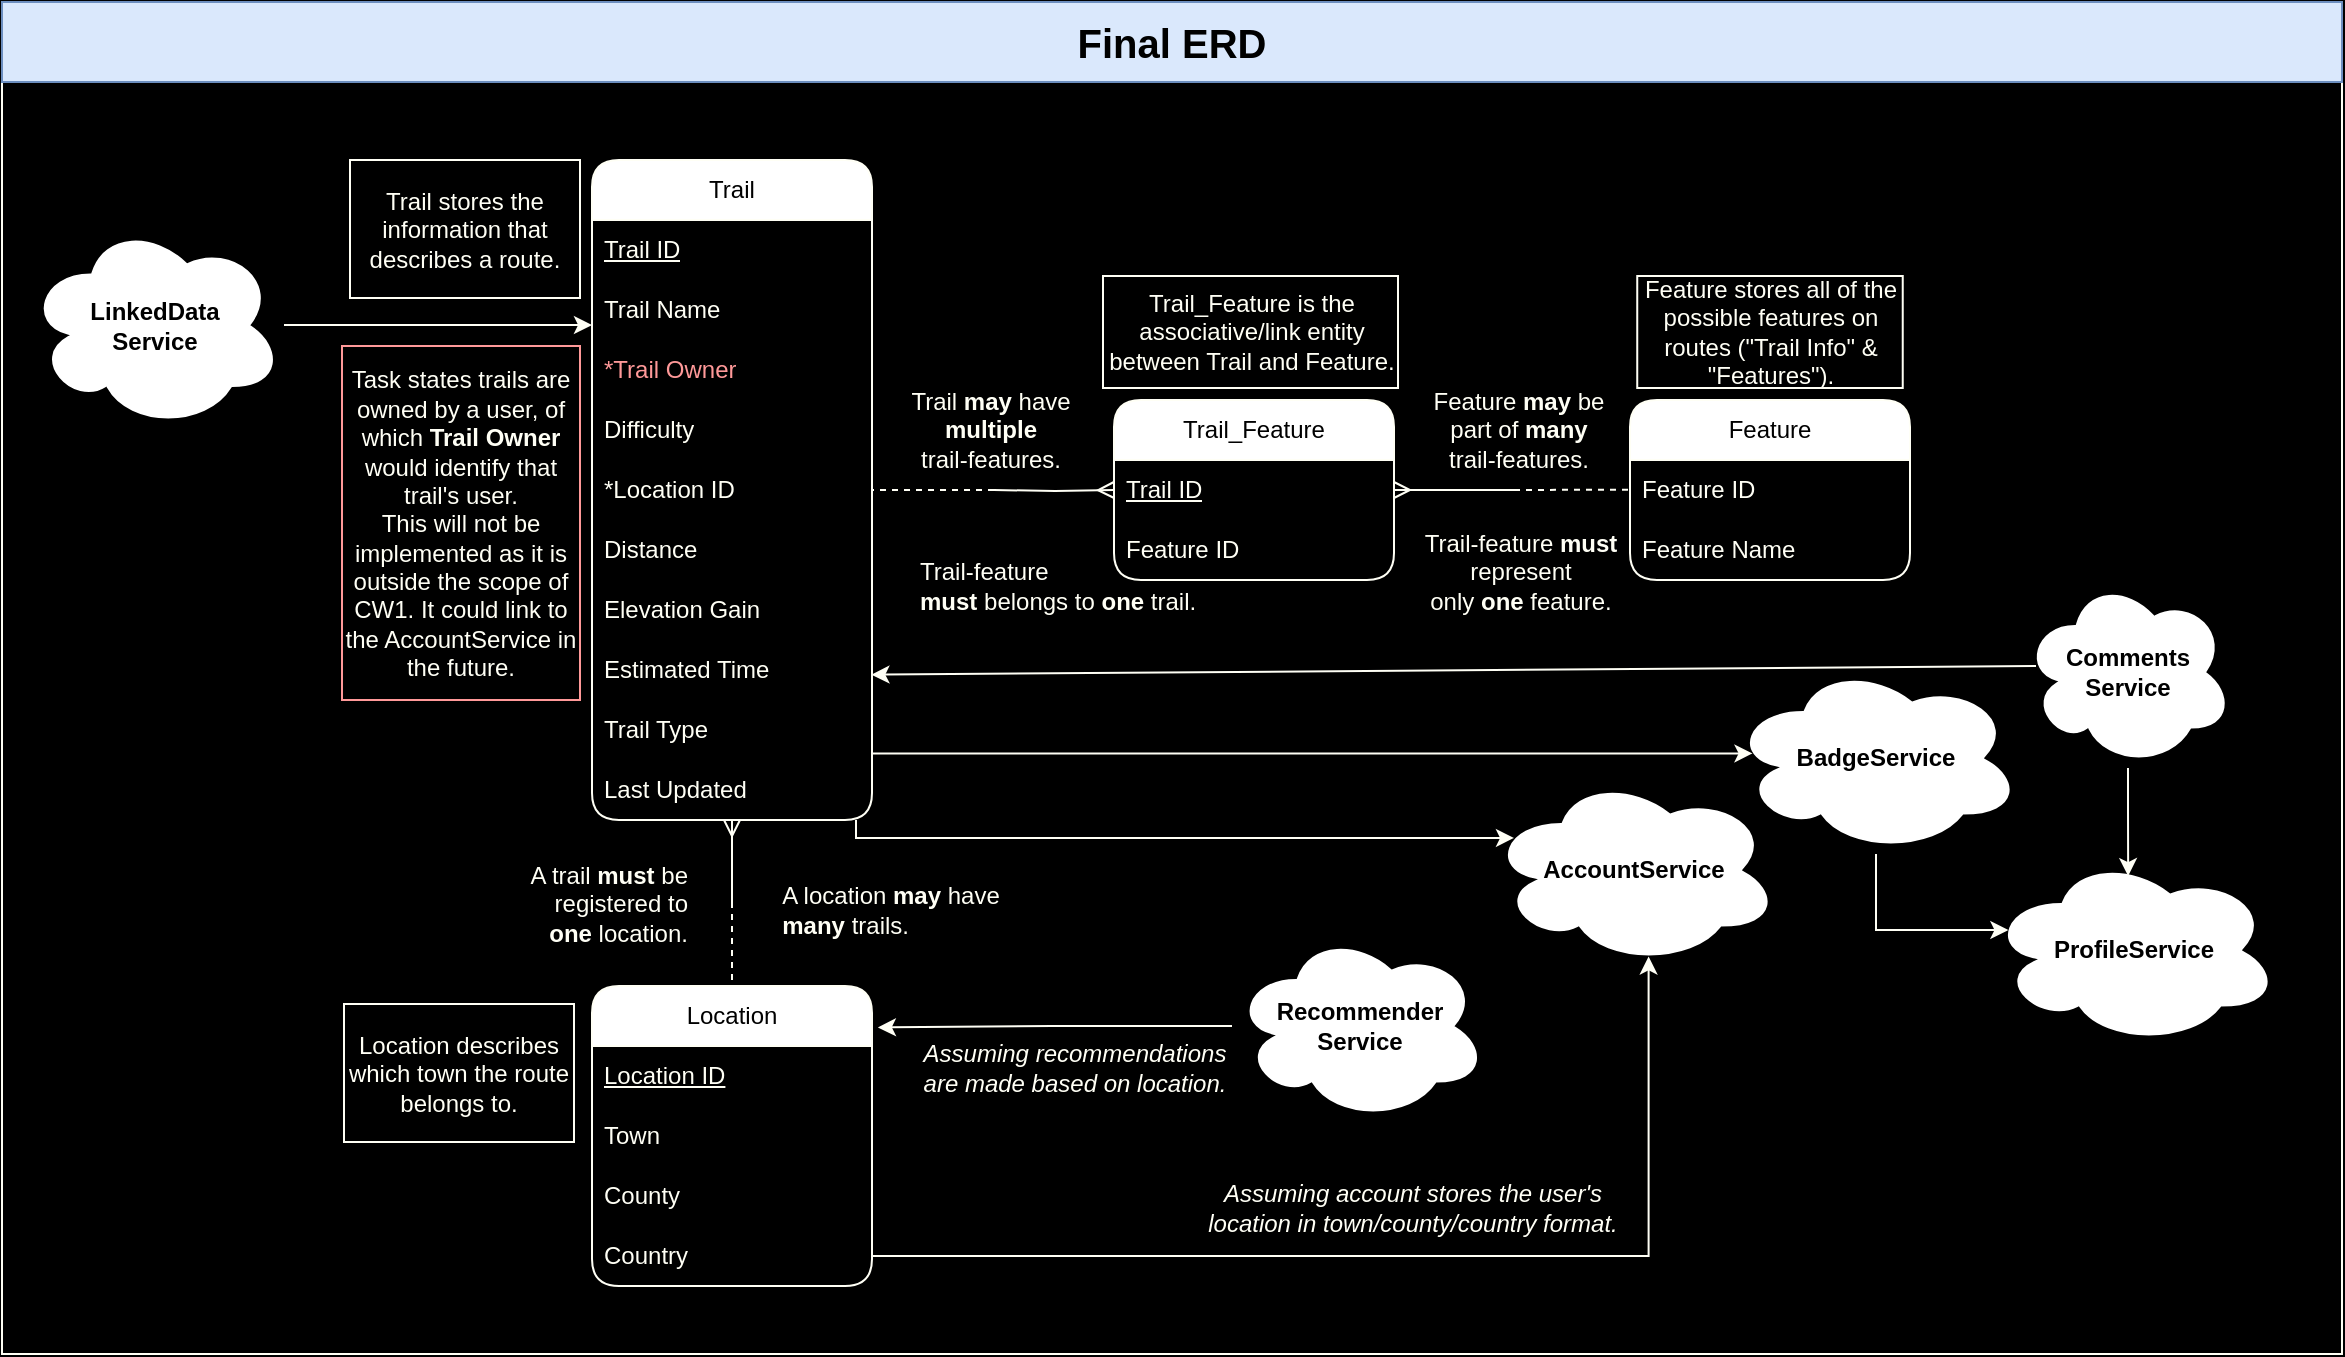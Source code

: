 <mxfile version="24.8.3">
  <diagram name="Page-1" id="eJ1suCUGfrgjvpVPt0L2">
    <mxGraphModel dx="1166" dy="658" grid="0" gridSize="10" guides="1" tooltips="1" connect="1" arrows="1" fold="1" page="1" pageScale="1" pageWidth="1400" pageHeight="900" background="#000000" math="0" shadow="0">
      <root>
        <mxCell id="0" />
        <mxCell id="1" parent="0" />
        <mxCell id="LxQ198Bzji2fROzqUYcq-68" value="" style="rounded=0;whiteSpace=wrap;html=1;fillColor=none;strokeColor=#FFFFF5;" vertex="1" parent="1">
          <mxGeometry x="119" y="151" width="1170" height="637" as="geometry" />
        </mxCell>
        <mxCell id="LxQ198Bzji2fROzqUYcq-34" style="edgeStyle=orthogonalEdgeStyle;rounded=0;orthogonalLoop=1;jettySize=auto;html=1;strokeColor=#FFFFF5;endArrow=none;endFill=0;startArrow=ERmany;startFill=0;" edge="1" parent="1" source="LxQ198Bzji2fROzqUYcq-1">
          <mxGeometry relative="1" as="geometry">
            <mxPoint x="484" y="562" as="targetPoint" />
          </mxGeometry>
        </mxCell>
        <mxCell id="LxQ198Bzji2fROzqUYcq-1" value="&lt;div&gt;Trail&lt;/div&gt;" style="swimlane;fontStyle=0;childLayout=stackLayout;horizontal=1;startSize=30;horizontalStack=0;resizeParent=1;resizeParentMax=0;resizeLast=0;collapsible=1;marginBottom=0;whiteSpace=wrap;html=1;strokeColor=#FFFFF5;rounded=1;movable=1;resizable=1;rotatable=1;deletable=1;editable=1;locked=0;connectable=1;" vertex="1" parent="1">
          <mxGeometry x="414" y="191" width="140" height="330" as="geometry">
            <mxRectangle x="399" y="1090" width="59" height="30" as="alternateBounds" />
          </mxGeometry>
        </mxCell>
        <mxCell id="LxQ198Bzji2fROzqUYcq-2" value="&lt;font color=&quot;#fffff5&quot;&gt;&lt;u&gt;Trail ID&lt;br&gt;&lt;/u&gt;&lt;/font&gt;" style="text;strokeColor=none;fillColor=none;align=left;verticalAlign=middle;spacingLeft=4;spacingRight=4;overflow=hidden;points=[[0,0.5],[1,0.5]];portConstraint=eastwest;rotatable=0;whiteSpace=wrap;html=1;" vertex="1" parent="LxQ198Bzji2fROzqUYcq-1">
          <mxGeometry y="30" width="140" height="30" as="geometry" />
        </mxCell>
        <mxCell id="LxQ198Bzji2fROzqUYcq-3" value="Trail Name" style="text;strokeColor=none;fillColor=none;align=left;verticalAlign=middle;spacingLeft=4;spacingRight=4;overflow=hidden;points=[[0,0.5],[1,0.5]];portConstraint=eastwest;rotatable=0;whiteSpace=wrap;html=1;fontColor=#FFFFF5;" vertex="1" parent="LxQ198Bzji2fROzqUYcq-1">
          <mxGeometry y="60" width="140" height="30" as="geometry" />
        </mxCell>
        <mxCell id="LxQ198Bzji2fROzqUYcq-28" value="&lt;font color=&quot;#ff9999&quot;&gt;*Trail Owner&lt;/font&gt;" style="text;strokeColor=none;fillColor=none;align=left;verticalAlign=middle;spacingLeft=4;spacingRight=4;overflow=hidden;points=[[0,0.5],[1,0.5]];portConstraint=eastwest;rotatable=0;whiteSpace=wrap;html=1;fontColor=#FFFFF5;" vertex="1" parent="LxQ198Bzji2fROzqUYcq-1">
          <mxGeometry y="90" width="140" height="30" as="geometry" />
        </mxCell>
        <mxCell id="LxQ198Bzji2fROzqUYcq-4" value="&lt;div&gt;Difficulty&lt;/div&gt;" style="text;strokeColor=none;fillColor=none;align=left;verticalAlign=middle;spacingLeft=4;spacingRight=4;overflow=hidden;points=[[0,0.5],[1,0.5]];portConstraint=eastwest;rotatable=0;whiteSpace=wrap;html=1;fontColor=#FFFFF5;" vertex="1" parent="LxQ198Bzji2fROzqUYcq-1">
          <mxGeometry y="120" width="140" height="30" as="geometry" />
        </mxCell>
        <mxCell id="LxQ198Bzji2fROzqUYcq-11" value="&lt;div&gt;*Location ID&lt;/div&gt;" style="text;strokeColor=none;fillColor=none;align=left;verticalAlign=middle;spacingLeft=4;spacingRight=4;overflow=hidden;points=[[0,0.5],[1,0.5]];portConstraint=eastwest;rotatable=0;whiteSpace=wrap;html=1;fontColor=#FFFFF5;" vertex="1" parent="LxQ198Bzji2fROzqUYcq-1">
          <mxGeometry y="150" width="140" height="30" as="geometry" />
        </mxCell>
        <mxCell id="LxQ198Bzji2fROzqUYcq-12" value="&lt;div&gt;Distance&lt;/div&gt;" style="text;strokeColor=none;fillColor=none;align=left;verticalAlign=middle;spacingLeft=4;spacingRight=4;overflow=hidden;points=[[0,0.5],[1,0.5]];portConstraint=eastwest;rotatable=0;whiteSpace=wrap;html=1;fontColor=#FFFFF5;" vertex="1" parent="LxQ198Bzji2fROzqUYcq-1">
          <mxGeometry y="180" width="140" height="30" as="geometry" />
        </mxCell>
        <mxCell id="LxQ198Bzji2fROzqUYcq-13" value="Elevation Gain" style="text;strokeColor=none;fillColor=none;align=left;verticalAlign=middle;spacingLeft=4;spacingRight=4;overflow=hidden;points=[[0,0.5],[1,0.5]];portConstraint=eastwest;rotatable=0;whiteSpace=wrap;html=1;fontColor=#FFFFF5;" vertex="1" parent="LxQ198Bzji2fROzqUYcq-1">
          <mxGeometry y="210" width="140" height="30" as="geometry" />
        </mxCell>
        <mxCell id="LxQ198Bzji2fROzqUYcq-14" value="Estimated Time" style="text;strokeColor=none;fillColor=none;align=left;verticalAlign=middle;spacingLeft=4;spacingRight=4;overflow=hidden;points=[[0,0.5],[1,0.5]];portConstraint=eastwest;rotatable=0;whiteSpace=wrap;html=1;fontColor=#FFFFF5;" vertex="1" parent="LxQ198Bzji2fROzqUYcq-1">
          <mxGeometry y="240" width="140" height="30" as="geometry" />
        </mxCell>
        <mxCell id="LxQ198Bzji2fROzqUYcq-15" value="Trail Type" style="text;strokeColor=none;fillColor=none;align=left;verticalAlign=middle;spacingLeft=4;spacingRight=4;overflow=hidden;points=[[0,0.5],[1,0.5]];portConstraint=eastwest;rotatable=0;whiteSpace=wrap;html=1;fontColor=#FFFFF5;" vertex="1" parent="LxQ198Bzji2fROzqUYcq-1">
          <mxGeometry y="270" width="140" height="30" as="geometry" />
        </mxCell>
        <mxCell id="LxQ198Bzji2fROzqUYcq-16" value="Last Updated" style="text;strokeColor=none;fillColor=none;align=left;verticalAlign=middle;spacingLeft=4;spacingRight=4;overflow=hidden;points=[[0,0.5],[1,0.5]];portConstraint=eastwest;rotatable=0;whiteSpace=wrap;html=1;fontColor=#FFFFF5;" vertex="1" parent="LxQ198Bzji2fROzqUYcq-1">
          <mxGeometry y="300" width="140" height="30" as="geometry" />
        </mxCell>
        <mxCell id="LxQ198Bzji2fROzqUYcq-5" value="Location" style="swimlane;fontStyle=0;childLayout=stackLayout;horizontal=1;startSize=30;horizontalStack=0;resizeParent=1;resizeParentMax=0;resizeLast=0;collapsible=1;marginBottom=0;whiteSpace=wrap;html=1;strokeColor=#FFFFF5;rounded=1;" vertex="1" parent="1">
          <mxGeometry x="414" y="604" width="140" height="150" as="geometry" />
        </mxCell>
        <mxCell id="LxQ198Bzji2fROzqUYcq-6" value="&lt;font color=&quot;#fffff5&quot;&gt;&lt;u&gt;Location ID&lt;br&gt;&lt;/u&gt;&lt;/font&gt;" style="text;strokeColor=none;fillColor=none;align=left;verticalAlign=middle;spacingLeft=4;spacingRight=4;overflow=hidden;points=[[0,0.5],[1,0.5]];portConstraint=eastwest;rotatable=0;whiteSpace=wrap;html=1;" vertex="1" parent="LxQ198Bzji2fROzqUYcq-5">
          <mxGeometry y="30" width="140" height="30" as="geometry" />
        </mxCell>
        <mxCell id="LxQ198Bzji2fROzqUYcq-7" value="Town" style="text;strokeColor=none;fillColor=none;align=left;verticalAlign=middle;spacingLeft=4;spacingRight=4;overflow=hidden;points=[[0,0.5],[1,0.5]];portConstraint=eastwest;rotatable=0;whiteSpace=wrap;html=1;fontColor=#FFFFF5;" vertex="1" parent="LxQ198Bzji2fROzqUYcq-5">
          <mxGeometry y="60" width="140" height="30" as="geometry" />
        </mxCell>
        <mxCell id="LxQ198Bzji2fROzqUYcq-8" value="County" style="text;strokeColor=none;fillColor=none;align=left;verticalAlign=middle;spacingLeft=4;spacingRight=4;overflow=hidden;points=[[0,0.5],[1,0.5]];portConstraint=eastwest;rotatable=0;whiteSpace=wrap;html=1;fontColor=#FFFFF5;" vertex="1" parent="LxQ198Bzji2fROzqUYcq-5">
          <mxGeometry y="90" width="140" height="30" as="geometry" />
        </mxCell>
        <mxCell id="LxQ198Bzji2fROzqUYcq-17" value="Country" style="text;strokeColor=none;fillColor=none;align=left;verticalAlign=middle;spacingLeft=4;spacingRight=4;overflow=hidden;points=[[0,0.5],[1,0.5]];portConstraint=eastwest;rotatable=0;whiteSpace=wrap;html=1;fontColor=#FFFFF5;" vertex="1" parent="LxQ198Bzji2fROzqUYcq-5">
          <mxGeometry y="120" width="140" height="30" as="geometry" />
        </mxCell>
        <mxCell id="LxQ198Bzji2fROzqUYcq-18" value="Trail_Feature" style="swimlane;fontStyle=0;childLayout=stackLayout;horizontal=1;startSize=30;horizontalStack=0;resizeParent=1;resizeParentMax=0;resizeLast=0;collapsible=1;marginBottom=0;whiteSpace=wrap;html=1;strokeColor=#FFFFF5;rounded=1;" vertex="1" parent="1">
          <mxGeometry x="675" y="311" width="140" height="90" as="geometry" />
        </mxCell>
        <mxCell id="LxQ198Bzji2fROzqUYcq-19" value="&lt;font color=&quot;#fffff5&quot;&gt;&lt;u&gt;Trail ID&lt;br&gt;&lt;/u&gt;&lt;/font&gt;" style="text;strokeColor=none;fillColor=none;align=left;verticalAlign=middle;spacingLeft=4;spacingRight=4;overflow=hidden;points=[[0,0.5],[1,0.5]];portConstraint=eastwest;rotatable=0;whiteSpace=wrap;html=1;" vertex="1" parent="LxQ198Bzji2fROzqUYcq-18">
          <mxGeometry y="30" width="140" height="30" as="geometry" />
        </mxCell>
        <mxCell id="LxQ198Bzji2fROzqUYcq-20" value="Feature ID" style="text;strokeColor=none;fillColor=none;align=left;verticalAlign=middle;spacingLeft=4;spacingRight=4;overflow=hidden;points=[[0,0.5],[1,0.5]];portConstraint=eastwest;rotatable=0;whiteSpace=wrap;html=1;fontColor=#FFFFF5;" vertex="1" parent="LxQ198Bzji2fROzqUYcq-18">
          <mxGeometry y="60" width="140" height="30" as="geometry" />
        </mxCell>
        <mxCell id="LxQ198Bzji2fROzqUYcq-23" value="Feature" style="swimlane;fontStyle=0;childLayout=stackLayout;horizontal=1;startSize=30;horizontalStack=0;resizeParent=1;resizeParentMax=0;resizeLast=0;collapsible=1;marginBottom=0;whiteSpace=wrap;html=1;strokeColor=#FFFFF5;rounded=1;" vertex="1" parent="1">
          <mxGeometry x="933" y="311" width="140" height="90" as="geometry" />
        </mxCell>
        <mxCell id="LxQ198Bzji2fROzqUYcq-24" value="&lt;u&gt;&lt;font color=&quot;#fffff5&quot;&gt;Feature ID&lt;br&gt;&lt;/font&gt;&lt;/u&gt;" style="text;strokeColor=none;fillColor=none;align=left;verticalAlign=middle;spacingLeft=4;spacingRight=4;overflow=hidden;points=[[0,0.5],[1,0.5]];portConstraint=eastwest;rotatable=0;whiteSpace=wrap;html=1;" vertex="1" parent="LxQ198Bzji2fROzqUYcq-23">
          <mxGeometry y="30" width="140" height="30" as="geometry" />
        </mxCell>
        <mxCell id="LxQ198Bzji2fROzqUYcq-25" value="Feature Name" style="text;strokeColor=none;fillColor=none;align=left;verticalAlign=middle;spacingLeft=4;spacingRight=4;overflow=hidden;points=[[0,0.5],[1,0.5]];portConstraint=eastwest;rotatable=0;whiteSpace=wrap;html=1;fontColor=#FFFFF5;" vertex="1" parent="LxQ198Bzji2fROzqUYcq-23">
          <mxGeometry y="60" width="140" height="30" as="geometry" />
        </mxCell>
        <mxCell id="LxQ198Bzji2fROzqUYcq-29" value="Task states trails are owned by a user, of which &lt;b&gt;Trail Owner&lt;/b&gt; would identify that trail&#39;s user.&lt;br&gt;This will not be implemented as it is outside the scope of CW1. It could link to the AccountService in the future." style="rounded=0;whiteSpace=wrap;html=1;fillColor=#000000;strokeColor=#FF9999;labelBackgroundColor=none;fontColor=#FFFFF5;" vertex="1" parent="1">
          <mxGeometry x="289" y="284" width="119" height="177" as="geometry" />
        </mxCell>
        <mxCell id="LxQ198Bzji2fROzqUYcq-32" style="edgeStyle=orthogonalEdgeStyle;rounded=0;orthogonalLoop=1;jettySize=auto;html=1;entryX=0;entryY=0.5;entryDx=0;entryDy=0;strokeColor=#FFFFF5;endArrow=ERmany;endFill=0;" edge="1" parent="1" target="LxQ198Bzji2fROzqUYcq-18">
          <mxGeometry relative="1" as="geometry">
            <mxPoint x="615" y="356" as="sourcePoint" />
          </mxGeometry>
        </mxCell>
        <mxCell id="LxQ198Bzji2fROzqUYcq-33" style="edgeStyle=orthogonalEdgeStyle;rounded=0;orthogonalLoop=1;jettySize=auto;html=1;strokeColor=#FFFFF5;endArrow=none;endFill=0;startArrow=ERmany;startFill=0;" edge="1" parent="1" source="LxQ198Bzji2fROzqUYcq-19">
          <mxGeometry relative="1" as="geometry">
            <mxPoint x="875" y="356" as="targetPoint" />
          </mxGeometry>
        </mxCell>
        <mxCell id="LxQ198Bzji2fROzqUYcq-35" value="Trail stores the information that describes a route." style="rounded=0;whiteSpace=wrap;html=1;fillColor=#000000;strokeColor=#FFFFF5;labelBackgroundColor=none;fontColor=#FFFFF5;" vertex="1" parent="1">
          <mxGeometry x="293" y="191" width="115" height="69" as="geometry" />
        </mxCell>
        <mxCell id="LxQ198Bzji2fROzqUYcq-36" value="Location describes which town the route belongs to." style="rounded=0;whiteSpace=wrap;html=1;fillColor=#000000;strokeColor=#FFFFF5;labelBackgroundColor=none;fontColor=#FFFFF5;" vertex="1" parent="1">
          <mxGeometry x="290" y="613" width="115" height="69" as="geometry" />
        </mxCell>
        <mxCell id="LxQ198Bzji2fROzqUYcq-37" value="&lt;div&gt;Trail_Feature is the associative/link entity between Trail and Feature.&lt;br&gt;&lt;/div&gt;" style="rounded=0;whiteSpace=wrap;html=1;fillColor=#000000;strokeColor=#FFFFF5;labelBackgroundColor=none;fontColor=#FFFFF5;" vertex="1" parent="1">
          <mxGeometry x="669.5" y="249" width="147.5" height="56" as="geometry" />
        </mxCell>
        <mxCell id="LxQ198Bzji2fROzqUYcq-38" value="Feature stores all of the possible features on routes (&quot;Trail Info&quot; &amp;amp; &quot;Features&quot;)." style="rounded=0;whiteSpace=wrap;html=1;fillColor=#000000;strokeColor=#FFFFF5;labelBackgroundColor=none;fontColor=#FFFFF5;" vertex="1" parent="1">
          <mxGeometry x="936.62" y="249" width="132.75" height="56" as="geometry" />
        </mxCell>
        <mxCell id="LxQ198Bzji2fROzqUYcq-39" value="" style="endArrow=none;dashed=1;html=1;rounded=0;strokeColor=#FFFFF5;entryX=0.5;entryY=0;entryDx=0;entryDy=0;" edge="1" parent="1" target="LxQ198Bzji2fROzqUYcq-5">
          <mxGeometry width="50" height="50" relative="1" as="geometry">
            <mxPoint x="484" y="562" as="sourcePoint" />
            <mxPoint x="581" y="457" as="targetPoint" />
          </mxGeometry>
        </mxCell>
        <mxCell id="LxQ198Bzji2fROzqUYcq-40" value="" style="endArrow=none;dashed=1;html=1;rounded=0;strokeColor=#FFFFF5;entryX=1;entryY=0.5;entryDx=0;entryDy=0;" edge="1" parent="1" target="LxQ198Bzji2fROzqUYcq-1">
          <mxGeometry width="50" height="50" relative="1" as="geometry">
            <mxPoint x="615" y="356" as="sourcePoint" />
            <mxPoint x="606.66" y="408" as="targetPoint" />
          </mxGeometry>
        </mxCell>
        <mxCell id="LxQ198Bzji2fROzqUYcq-41" value="" style="endArrow=none;dashed=1;html=1;rounded=0;strokeColor=#FFFFF5;entryX=-0.007;entryY=0.494;entryDx=0;entryDy=0;entryPerimeter=0;" edge="1" parent="1" target="LxQ198Bzji2fROzqUYcq-24">
          <mxGeometry width="50" height="50" relative="1" as="geometry">
            <mxPoint x="875" y="356" as="sourcePoint" />
            <mxPoint x="902" y="393.5" as="targetPoint" />
          </mxGeometry>
        </mxCell>
        <mxCell id="LxQ198Bzji2fROzqUYcq-42" value="&lt;b&gt;BadgeService&lt;/b&gt;" style="ellipse;shape=cloud;whiteSpace=wrap;html=1;" vertex="1" parent="1">
          <mxGeometry x="983" y="442" width="146" height="96" as="geometry" />
        </mxCell>
        <mxCell id="LxQ198Bzji2fROzqUYcq-43" value="&lt;b&gt;ProfileService&lt;br&gt;&lt;/b&gt;" style="ellipse;shape=cloud;whiteSpace=wrap;html=1;" vertex="1" parent="1">
          <mxGeometry x="1112" y="538" width="146" height="96" as="geometry" />
        </mxCell>
        <mxCell id="LxQ198Bzji2fROzqUYcq-44" value="&lt;b&gt;AccountService&lt;/b&gt;" style="ellipse;shape=cloud;whiteSpace=wrap;html=1;" vertex="1" parent="1">
          <mxGeometry x="862" y="498" width="146" height="96" as="geometry" />
        </mxCell>
        <mxCell id="LxQ198Bzji2fROzqUYcq-60" style="edgeStyle=orthogonalEdgeStyle;rounded=0;orthogonalLoop=1;jettySize=auto;html=1;entryX=0;entryY=0.25;entryDx=0;entryDy=0;strokeColor=#FFFFF5;" edge="1" parent="1" source="LxQ198Bzji2fROzqUYcq-45" target="LxQ198Bzji2fROzqUYcq-1">
          <mxGeometry relative="1" as="geometry" />
        </mxCell>
        <mxCell id="LxQ198Bzji2fROzqUYcq-45" value="&lt;b&gt;LinkedData&lt;br&gt;Service&lt;/b&gt;" style="ellipse;shape=cloud;whiteSpace=wrap;html=1;" vertex="1" parent="1">
          <mxGeometry x="131" y="221" width="129" height="105" as="geometry" />
        </mxCell>
        <mxCell id="LxQ198Bzji2fROzqUYcq-48" style="edgeStyle=orthogonalEdgeStyle;rounded=0;orthogonalLoop=1;jettySize=auto;html=1;strokeColor=#FFFFF5;entryX=1.021;entryY=0.138;entryDx=0;entryDy=0;entryPerimeter=0;" edge="1" parent="1" source="LxQ198Bzji2fROzqUYcq-46" target="LxQ198Bzji2fROzqUYcq-5">
          <mxGeometry relative="1" as="geometry">
            <mxPoint x="592.833" y="700.5" as="targetPoint" />
          </mxGeometry>
        </mxCell>
        <mxCell id="LxQ198Bzji2fROzqUYcq-46" value="&lt;b&gt;Recommender Service&lt;br&gt;&lt;/b&gt;" style="ellipse;shape=cloud;whiteSpace=wrap;html=1;" vertex="1" parent="1">
          <mxGeometry x="734" y="576" width="128" height="96" as="geometry" />
        </mxCell>
        <mxCell id="LxQ198Bzji2fROzqUYcq-47" value="&lt;b&gt;Comments Service&lt;br&gt;&lt;/b&gt;" style="ellipse;shape=cloud;whiteSpace=wrap;html=1;" vertex="1" parent="1">
          <mxGeometry x="1129" y="399" width="106" height="96" as="geometry" />
        </mxCell>
        <mxCell id="LxQ198Bzji2fROzqUYcq-49" value="&lt;i&gt;&lt;font color=&quot;#fffff5&quot;&gt;Assuming recommendations&lt;br&gt;are made based on location.&lt;br&gt;&lt;/font&gt;&lt;/i&gt;" style="text;html=1;align=center;verticalAlign=middle;resizable=0;points=[];autosize=1;strokeColor=none;fillColor=none;" vertex="1" parent="1">
          <mxGeometry x="567" y="624" width="176" height="41" as="geometry" />
        </mxCell>
        <mxCell id="LxQ198Bzji2fROzqUYcq-50" value="&lt;font color=&quot;#fffff5&quot;&gt;A trail &lt;b&gt;must &lt;/b&gt;be&lt;br&gt;registered to&lt;br&gt;&lt;b&gt;one &lt;/b&gt;&lt;/font&gt;&lt;font color=&quot;#fffff5&quot;&gt;location.&lt;/font&gt;" style="text;html=1;align=right;verticalAlign=middle;resizable=0;points=[];autosize=1;strokeColor=none;fillColor=none;" vertex="1" parent="1">
          <mxGeometry x="366" y="535" width="97" height="55" as="geometry" />
        </mxCell>
        <mxCell id="LxQ198Bzji2fROzqUYcq-51" value="&lt;font color=&quot;#fffff5&quot;&gt;A location &lt;b&gt;may &lt;/b&gt;have&lt;br&gt;&lt;/font&gt;&lt;div align=&quot;left&quot;&gt;&lt;font color=&quot;#fffff5&quot;&gt;&lt;b&gt;many &lt;/b&gt;trails.&lt;/font&gt;&lt;br&gt;&lt;/div&gt;" style="text;html=1;align=center;verticalAlign=middle;resizable=0;points=[];autosize=1;strokeColor=none;fillColor=none;" vertex="1" parent="1">
          <mxGeometry x="499" y="545" width="127" height="41" as="geometry" />
        </mxCell>
        <mxCell id="LxQ198Bzji2fROzqUYcq-52" value="&lt;div align=&quot;left&quot;&gt;&lt;font color=&quot;#fffff5&quot;&gt;Trail-feature&lt;/font&gt;&lt;br&gt;&lt;/div&gt;&lt;div align=&quot;left&quot;&gt;&lt;font color=&quot;#fffff5&quot;&gt;&lt;b&gt;must &lt;/b&gt;belongs to &lt;b&gt;one &lt;/b&gt;trail.&lt;/font&gt;&lt;br&gt;&lt;/div&gt;" style="text;html=1;align=left;verticalAlign=middle;resizable=0;points=[];autosize=1;strokeColor=none;fillColor=none;" vertex="1" parent="1">
          <mxGeometry x="576" y="383" width="158" height="41" as="geometry" />
        </mxCell>
        <mxCell id="LxQ198Bzji2fROzqUYcq-53" value="&lt;font color=&quot;#fffff5&quot;&gt;Trail &lt;b&gt;may &lt;/b&gt;have&lt;br&gt;&lt;b&gt;multiple&lt;br&gt;&lt;/b&gt;&lt;/font&gt;&lt;div&gt;&lt;font color=&quot;#fffff5&quot;&gt;trail-features.&lt;/font&gt;&lt;br&gt;&lt;/div&gt;" style="text;html=1;align=center;verticalAlign=middle;resizable=0;points=[];autosize=1;strokeColor=none;fillColor=none;" vertex="1" parent="1">
          <mxGeometry x="564" y="298" width="98" height="55" as="geometry" />
        </mxCell>
        <mxCell id="LxQ198Bzji2fROzqUYcq-54" value="&lt;font color=&quot;#fffff5&quot;&gt;Feature &lt;b&gt;may &lt;/b&gt;be&lt;br&gt;part of&lt;b&gt; many&lt;br&gt;&lt;/b&gt;trail-features.&lt;/font&gt;" style="text;html=1;align=center;verticalAlign=middle;resizable=0;points=[];autosize=1;strokeColor=none;fillColor=none;" vertex="1" parent="1">
          <mxGeometry x="825" y="298" width="104" height="55" as="geometry" />
        </mxCell>
        <mxCell id="LxQ198Bzji2fROzqUYcq-55" value="&lt;font color=&quot;#fffff5&quot;&gt;Trail-feature &lt;b&gt;must&lt;br&gt;&lt;/b&gt;represent&lt;br&gt;only &lt;b&gt;one &lt;/b&gt;feature. &lt;br&gt;&lt;/font&gt;" style="text;html=1;align=center;verticalAlign=middle;resizable=0;points=[];autosize=1;strokeColor=none;fillColor=none;" vertex="1" parent="1">
          <mxGeometry x="817" y="369" width="121" height="55" as="geometry" />
        </mxCell>
        <mxCell id="LxQ198Bzji2fROzqUYcq-57" style="edgeStyle=orthogonalEdgeStyle;rounded=0;orthogonalLoop=1;jettySize=auto;html=1;entryX=0.55;entryY=0.95;entryDx=0;entryDy=0;entryPerimeter=0;strokeColor=#FFFFF5;" edge="1" parent="1" source="LxQ198Bzji2fROzqUYcq-17" target="LxQ198Bzji2fROzqUYcq-44">
          <mxGeometry relative="1" as="geometry" />
        </mxCell>
        <mxCell id="LxQ198Bzji2fROzqUYcq-58" value="&lt;font color=&quot;#fffff5&quot;&gt;&lt;i&gt;Assuming account stores the user&#39;s&lt;br&gt;location in town/county/country format.&lt;br&gt;&lt;/i&gt;&lt;/font&gt;" style="text;html=1;align=center;verticalAlign=middle;resizable=0;points=[];autosize=1;strokeColor=none;fillColor=none;" vertex="1" parent="1">
          <mxGeometry x="711.62" y="694" width="225" height="41" as="geometry" />
        </mxCell>
        <mxCell id="LxQ198Bzji2fROzqUYcq-61" style="edgeStyle=orthogonalEdgeStyle;rounded=0;orthogonalLoop=1;jettySize=auto;html=1;entryX=0.089;entryY=0.333;entryDx=0;entryDy=0;entryPerimeter=0;strokeColor=#FFFFF5;" edge="1" parent="1" source="LxQ198Bzji2fROzqUYcq-16" target="LxQ198Bzji2fROzqUYcq-44">
          <mxGeometry relative="1" as="geometry">
            <Array as="points">
              <mxPoint x="546" y="530" />
            </Array>
          </mxGeometry>
        </mxCell>
        <mxCell id="LxQ198Bzji2fROzqUYcq-62" style="edgeStyle=orthogonalEdgeStyle;rounded=0;orthogonalLoop=1;jettySize=auto;html=1;entryX=0.077;entryY=0.476;entryDx=0;entryDy=0;entryPerimeter=0;strokeColor=#FFFFF5;" edge="1" parent="1" source="LxQ198Bzji2fROzqUYcq-16" target="LxQ198Bzji2fROzqUYcq-42">
          <mxGeometry relative="1" as="geometry">
            <Array as="points">
              <mxPoint x="554" y="488" />
            </Array>
          </mxGeometry>
        </mxCell>
        <mxCell id="LxQ198Bzji2fROzqUYcq-64" value="" style="endArrow=classic;html=1;rounded=0;exitX=0.066;exitY=0.469;exitDx=0;exitDy=0;exitPerimeter=0;strokeColor=#FFFFF5;entryX=0.998;entryY=0.578;entryDx=0;entryDy=0;entryPerimeter=0;" edge="1" parent="1" source="LxQ198Bzji2fROzqUYcq-47" target="LxQ198Bzji2fROzqUYcq-14">
          <mxGeometry width="50" height="50" relative="1" as="geometry">
            <mxPoint x="1012" y="513" as="sourcePoint" />
            <mxPoint x="917" y="442" as="targetPoint" />
          </mxGeometry>
        </mxCell>
        <mxCell id="LxQ198Bzji2fROzqUYcq-66" style="edgeStyle=orthogonalEdgeStyle;rounded=0;orthogonalLoop=1;jettySize=auto;html=1;entryX=0.48;entryY=0.115;entryDx=0;entryDy=0;entryPerimeter=0;strokeColor=#FFFFF5;" edge="1" parent="1" source="LxQ198Bzji2fROzqUYcq-47" target="LxQ198Bzji2fROzqUYcq-43">
          <mxGeometry relative="1" as="geometry" />
        </mxCell>
        <mxCell id="LxQ198Bzji2fROzqUYcq-67" style="edgeStyle=orthogonalEdgeStyle;rounded=0;orthogonalLoop=1;jettySize=auto;html=1;entryX=0.07;entryY=0.4;entryDx=0;entryDy=0;entryPerimeter=0;strokeColor=#FFFFF5;" edge="1" parent="1" source="LxQ198Bzji2fROzqUYcq-42" target="LxQ198Bzji2fROzqUYcq-43">
          <mxGeometry relative="1" as="geometry">
            <Array as="points">
              <mxPoint x="1056" y="576" />
              <mxPoint x="1122" y="576" />
            </Array>
          </mxGeometry>
        </mxCell>
        <mxCell id="LxQ198Bzji2fROzqUYcq-69" value="&lt;b style=&quot;font-size: 20px;&quot;&gt;Final ERD&lt;/b&gt;" style="rounded=0;whiteSpace=wrap;html=1;fillColor=#dae8fc;strokeColor=#6c8ebf;fontSize=20;" vertex="1" parent="1">
          <mxGeometry x="119" y="112" width="1170" height="40" as="geometry" />
        </mxCell>
      </root>
    </mxGraphModel>
  </diagram>
</mxfile>
